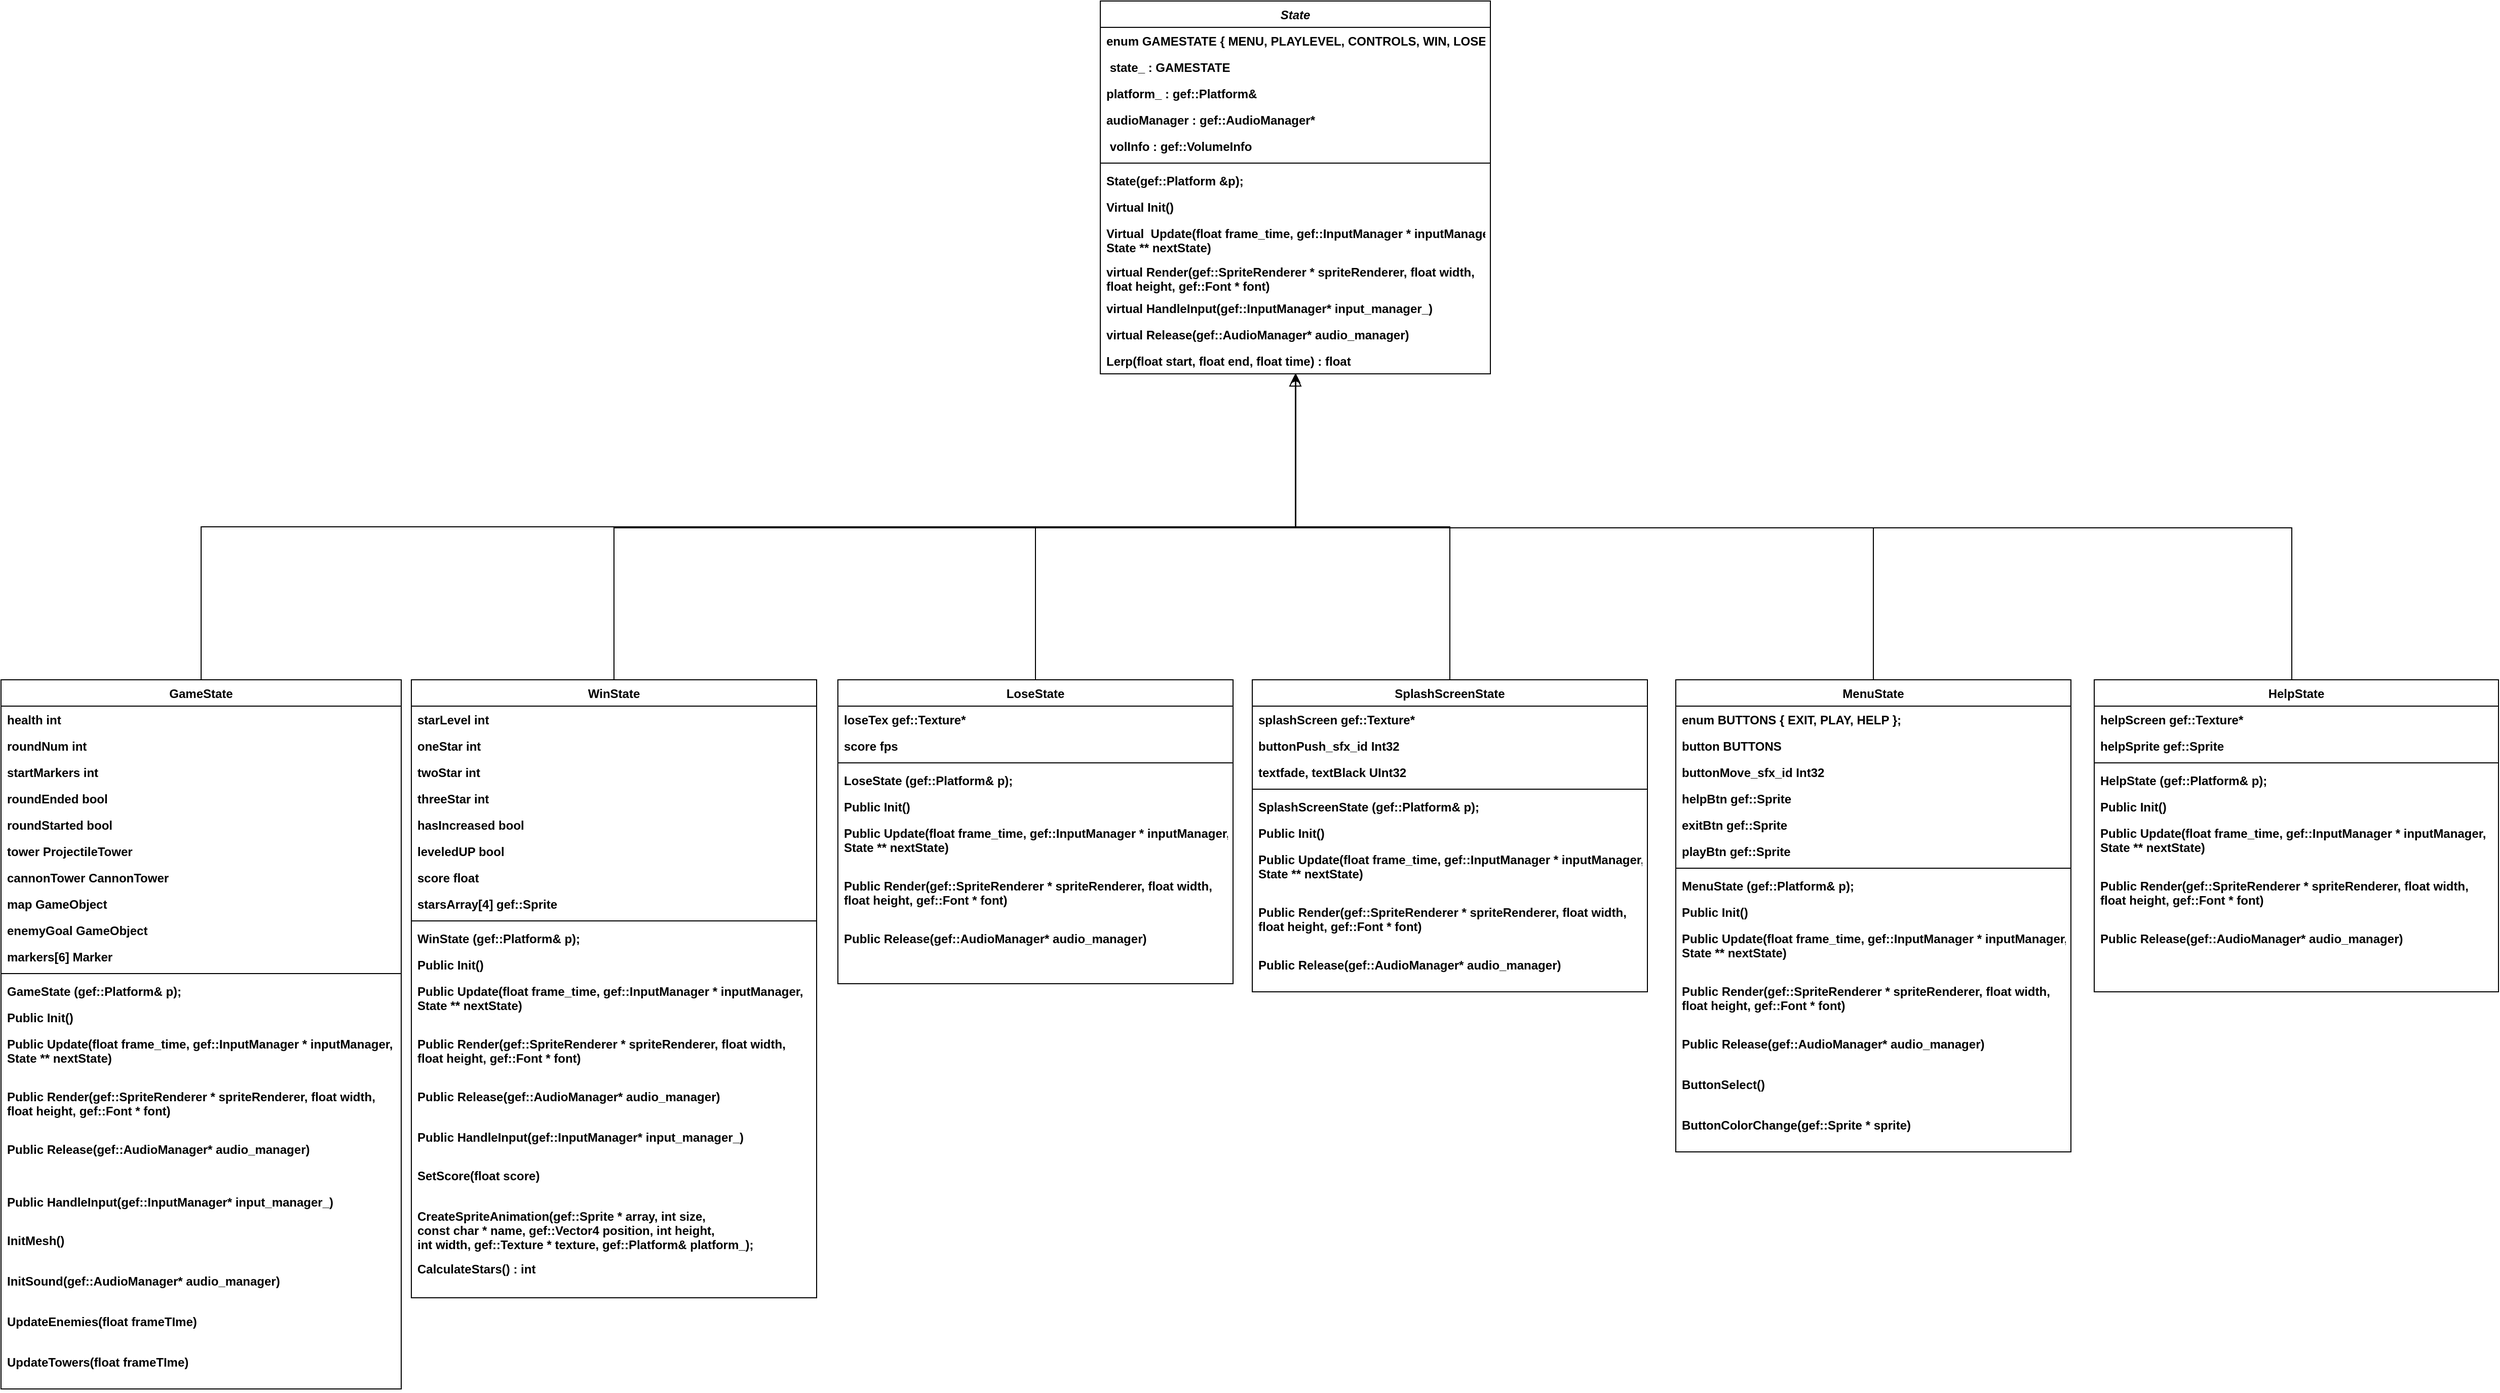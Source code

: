 <mxfile version="14.2.5" type="device"><diagram id="C5RBs43oDa-KdzZeNtuy" name="Page-1"><mxGraphModel dx="2755" dy="2562" grid="1" gridSize="10" guides="1" tooltips="1" connect="1" arrows="1" fold="1" page="1" pageScale="1" pageWidth="827" pageHeight="1169" math="0" shadow="0"><root><mxCell id="WIyWlLk6GJQsqaUBKTNV-0"/><mxCell id="WIyWlLk6GJQsqaUBKTNV-1" parent="WIyWlLk6GJQsqaUBKTNV-0"/><mxCell id="zkfFHV4jXpPFQw0GAbJ--0" value="State" style="swimlane;fontStyle=3;align=center;verticalAlign=top;childLayout=stackLayout;horizontal=1;startSize=26;horizontalStack=0;resizeParent=1;resizeLast=0;collapsible=1;marginBottom=0;rounded=0;shadow=0;strokeWidth=1;" parent="WIyWlLk6GJQsqaUBKTNV-1" vertex="1"><mxGeometry x="1110" y="-410" width="385" height="368" as="geometry"><mxRectangle x="230" y="140" width="160" height="26" as="alternateBounds"/></mxGeometry></mxCell><mxCell id="wYiQHSS0i6fkOy7SZkof-2" value="enum GAMESTATE { MENU, PLAYLEVEL, CONTROLS, WIN, LOSE }" style="text;align=left;verticalAlign=top;spacingLeft=4;spacingRight=4;overflow=hidden;rotatable=0;points=[[0,0.5],[1,0.5]];portConstraint=eastwest;rounded=0;shadow=0;html=0;fontStyle=1" vertex="1" parent="zkfFHV4jXpPFQw0GAbJ--0"><mxGeometry y="26" width="385" height="26" as="geometry"/></mxCell><mxCell id="sG7d_AyTL-r006VBvV7o-26" value=" state_ : GAMESTATE&#10;" style="text;align=left;verticalAlign=top;spacingLeft=4;spacingRight=4;overflow=hidden;rotatable=0;points=[[0,0.5],[1,0.5]];portConstraint=eastwest;rounded=0;shadow=0;html=0;fontStyle=1" parent="zkfFHV4jXpPFQw0GAbJ--0" vertex="1"><mxGeometry y="52" width="385" height="26" as="geometry"/></mxCell><mxCell id="zkfFHV4jXpPFQw0GAbJ--3" value="platform_ : gef::Platform&amp;" style="text;align=left;verticalAlign=top;spacingLeft=4;spacingRight=4;overflow=hidden;rotatable=0;points=[[0,0.5],[1,0.5]];portConstraint=eastwest;rounded=0;shadow=0;html=0;fontStyle=1" parent="zkfFHV4jXpPFQw0GAbJ--0" vertex="1"><mxGeometry y="78" width="385" height="26" as="geometry"/></mxCell><mxCell id="wYiQHSS0i6fkOy7SZkof-3" value="audioManager : gef::AudioManager* &#10;" style="text;align=left;verticalAlign=top;spacingLeft=4;spacingRight=4;overflow=hidden;rotatable=0;points=[[0,0.5],[1,0.5]];portConstraint=eastwest;rounded=0;shadow=0;html=0;fontStyle=1" vertex="1" parent="zkfFHV4jXpPFQw0GAbJ--0"><mxGeometry y="104" width="385" height="26" as="geometry"/></mxCell><mxCell id="wYiQHSS0i6fkOy7SZkof-4" value=" volInfo : gef::VolumeInfo" style="text;align=left;verticalAlign=top;spacingLeft=4;spacingRight=4;overflow=hidden;rotatable=0;points=[[0,0.5],[1,0.5]];portConstraint=eastwest;rounded=0;shadow=0;html=0;fontStyle=1" vertex="1" parent="zkfFHV4jXpPFQw0GAbJ--0"><mxGeometry y="130" width="385" height="26" as="geometry"/></mxCell><mxCell id="zkfFHV4jXpPFQw0GAbJ--4" value="" style="line;html=1;strokeWidth=1;align=left;verticalAlign=middle;spacingTop=-1;spacingLeft=3;spacingRight=3;rotatable=0;labelPosition=right;points=[];portConstraint=eastwest;fontStyle=1" parent="zkfFHV4jXpPFQw0GAbJ--0" vertex="1"><mxGeometry y="156" width="385" height="8" as="geometry"/></mxCell><mxCell id="sG7d_AyTL-r006VBvV7o-18" value="State(gef::Platform &amp;p);" style="text;align=left;verticalAlign=top;spacingLeft=4;spacingRight=4;overflow=hidden;rotatable=0;points=[[0,0.5],[1,0.5]];portConstraint=eastwest;fontStyle=1" parent="zkfFHV4jXpPFQw0GAbJ--0" vertex="1"><mxGeometry y="164" width="385" height="26" as="geometry"/></mxCell><mxCell id="zkfFHV4jXpPFQw0GAbJ--5" value="Virtual Init()" style="text;align=left;verticalAlign=top;spacingLeft=4;spacingRight=4;overflow=hidden;rotatable=0;points=[[0,0.5],[1,0.5]];portConstraint=eastwest;fontStyle=1" parent="zkfFHV4jXpPFQw0GAbJ--0" vertex="1"><mxGeometry y="190" width="385" height="26" as="geometry"/></mxCell><mxCell id="sG7d_AyTL-r006VBvV7o-17" value="Virtual  Update(float frame_time, gef::InputManager * inputManager, &#10;State ** nextState)" style="text;align=left;verticalAlign=top;spacingLeft=4;spacingRight=4;overflow=hidden;rotatable=0;points=[[0,0.5],[1,0.5]];portConstraint=eastwest;fontStyle=1" parent="zkfFHV4jXpPFQw0GAbJ--0" vertex="1"><mxGeometry y="216" width="385" height="38" as="geometry"/></mxCell><mxCell id="wYiQHSS0i6fkOy7SZkof-0" value="virtual Render(gef::SpriteRenderer * spriteRenderer, float width,&#10;float height, gef::Font * font)" style="text;align=left;verticalAlign=top;spacingLeft=4;spacingRight=4;overflow=hidden;rotatable=0;points=[[0,0.5],[1,0.5]];portConstraint=eastwest;fontStyle=1" vertex="1" parent="zkfFHV4jXpPFQw0GAbJ--0"><mxGeometry y="254" width="385" height="36" as="geometry"/></mxCell><mxCell id="wYiQHSS0i6fkOy7SZkof-1" value="virtual HandleInput(gef::InputManager* input_manager_)" style="text;align=left;verticalAlign=top;spacingLeft=4;spacingRight=4;overflow=hidden;rotatable=0;points=[[0,0.5],[1,0.5]];portConstraint=eastwest;fontStyle=1" vertex="1" parent="zkfFHV4jXpPFQw0GAbJ--0"><mxGeometry y="290" width="385" height="26" as="geometry"/></mxCell><mxCell id="wYiQHSS0i6fkOy7SZkof-5" value="virtual Release(gef::AudioManager* audio_manager)" style="text;align=left;verticalAlign=top;spacingLeft=4;spacingRight=4;overflow=hidden;rotatable=0;points=[[0,0.5],[1,0.5]];portConstraint=eastwest;fontStyle=1" vertex="1" parent="zkfFHV4jXpPFQw0GAbJ--0"><mxGeometry y="316" width="385" height="26" as="geometry"/></mxCell><mxCell id="wYiQHSS0i6fkOy7SZkof-6" value="Lerp(float start, float end, float time) : float" style="text;align=left;verticalAlign=top;spacingLeft=4;spacingRight=4;overflow=hidden;rotatable=0;points=[[0,0.5],[1,0.5]];portConstraint=eastwest;fontStyle=1" vertex="1" parent="zkfFHV4jXpPFQw0GAbJ--0"><mxGeometry y="342" width="385" height="26" as="geometry"/></mxCell><mxCell id="zkfFHV4jXpPFQw0GAbJ--6" value="GameState" style="swimlane;fontStyle=1;align=center;verticalAlign=top;childLayout=stackLayout;horizontal=1;startSize=26;horizontalStack=0;resizeParent=1;resizeLast=0;collapsible=1;marginBottom=0;rounded=0;shadow=0;strokeWidth=1;" parent="WIyWlLk6GJQsqaUBKTNV-1" vertex="1"><mxGeometry x="25" y="260" width="395" height="700" as="geometry"><mxRectangle x="25" y="260" width="160" height="26" as="alternateBounds"/></mxGeometry></mxCell><mxCell id="zkfFHV4jXpPFQw0GAbJ--7" value="health int" style="text;align=left;verticalAlign=top;spacingLeft=4;spacingRight=4;overflow=hidden;rotatable=0;points=[[0,0.5],[1,0.5]];portConstraint=eastwest;fontStyle=1" parent="zkfFHV4jXpPFQw0GAbJ--6" vertex="1"><mxGeometry y="26" width="395" height="26" as="geometry"/></mxCell><mxCell id="wYiQHSS0i6fkOy7SZkof-54" value="roundNum int" style="text;align=left;verticalAlign=top;spacingLeft=4;spacingRight=4;overflow=hidden;rotatable=0;points=[[0,0.5],[1,0.5]];portConstraint=eastwest;fontStyle=1" vertex="1" parent="zkfFHV4jXpPFQw0GAbJ--6"><mxGeometry y="52" width="395" height="26" as="geometry"/></mxCell><mxCell id="wYiQHSS0i6fkOy7SZkof-55" value="startMarkers int" style="text;align=left;verticalAlign=top;spacingLeft=4;spacingRight=4;overflow=hidden;rotatable=0;points=[[0,0.5],[1,0.5]];portConstraint=eastwest;fontStyle=1" vertex="1" parent="zkfFHV4jXpPFQw0GAbJ--6"><mxGeometry y="78" width="395" height="26" as="geometry"/></mxCell><mxCell id="wYiQHSS0i6fkOy7SZkof-57" value="roundEnded bool" style="text;align=left;verticalAlign=top;spacingLeft=4;spacingRight=4;overflow=hidden;rotatable=0;points=[[0,0.5],[1,0.5]];portConstraint=eastwest;fontStyle=1" vertex="1" parent="zkfFHV4jXpPFQw0GAbJ--6"><mxGeometry y="104" width="395" height="26" as="geometry"/></mxCell><mxCell id="wYiQHSS0i6fkOy7SZkof-59" value="roundStarted bool " style="text;align=left;verticalAlign=top;spacingLeft=4;spacingRight=4;overflow=hidden;rotatable=0;points=[[0,0.5],[1,0.5]];portConstraint=eastwest;fontStyle=1" vertex="1" parent="zkfFHV4jXpPFQw0GAbJ--6"><mxGeometry y="130" width="395" height="26" as="geometry"/></mxCell><mxCell id="zkfFHV4jXpPFQw0GAbJ--8" value="tower ProjectileTower " style="text;align=left;verticalAlign=top;spacingLeft=4;spacingRight=4;overflow=hidden;rotatable=0;points=[[0,0.5],[1,0.5]];portConstraint=eastwest;rounded=0;shadow=0;html=0;fontStyle=1" parent="zkfFHV4jXpPFQw0GAbJ--6" vertex="1"><mxGeometry y="156" width="395" height="26" as="geometry"/></mxCell><mxCell id="wYiQHSS0i6fkOy7SZkof-50" value="cannonTower CannonTower " style="text;align=left;verticalAlign=top;spacingLeft=4;spacingRight=4;overflow=hidden;rotatable=0;points=[[0,0.5],[1,0.5]];portConstraint=eastwest;rounded=0;shadow=0;html=0;fontStyle=1" vertex="1" parent="zkfFHV4jXpPFQw0GAbJ--6"><mxGeometry y="182" width="395" height="26" as="geometry"/></mxCell><mxCell id="wYiQHSS0i6fkOy7SZkof-51" value="map GameObject" style="text;align=left;verticalAlign=top;spacingLeft=4;spacingRight=4;overflow=hidden;rotatable=0;points=[[0,0.5],[1,0.5]];portConstraint=eastwest;rounded=0;shadow=0;html=0;fontStyle=1" vertex="1" parent="zkfFHV4jXpPFQw0GAbJ--6"><mxGeometry y="208" width="395" height="26" as="geometry"/></mxCell><mxCell id="wYiQHSS0i6fkOy7SZkof-52" value="enemyGoal GameObject" style="text;align=left;verticalAlign=top;spacingLeft=4;spacingRight=4;overflow=hidden;rotatable=0;points=[[0,0.5],[1,0.5]];portConstraint=eastwest;rounded=0;shadow=0;html=0;fontStyle=1" vertex="1" parent="zkfFHV4jXpPFQw0GAbJ--6"><mxGeometry y="234" width="395" height="26" as="geometry"/></mxCell><mxCell id="wYiQHSS0i6fkOy7SZkof-53" value="markers[6] Marker" style="text;align=left;verticalAlign=top;spacingLeft=4;spacingRight=4;overflow=hidden;rotatable=0;points=[[0,0.5],[1,0.5]];portConstraint=eastwest;rounded=0;shadow=0;html=0;fontStyle=1" vertex="1" parent="zkfFHV4jXpPFQw0GAbJ--6"><mxGeometry y="260" width="395" height="26" as="geometry"/></mxCell><mxCell id="zkfFHV4jXpPFQw0GAbJ--9" value="" style="line;html=1;strokeWidth=1;align=left;verticalAlign=middle;spacingTop=-1;spacingLeft=3;spacingRight=3;rotatable=0;labelPosition=right;points=[];portConstraint=eastwest;fontStyle=1" parent="zkfFHV4jXpPFQw0GAbJ--6" vertex="1"><mxGeometry y="286" width="395" height="8" as="geometry"/></mxCell><mxCell id="zkfFHV4jXpPFQw0GAbJ--10" value="GameState (gef::Platform&amp; p);" style="text;align=left;verticalAlign=top;spacingLeft=4;spacingRight=4;overflow=hidden;rotatable=0;points=[[0,0.5],[1,0.5]];portConstraint=eastwest;fontStyle=1" parent="zkfFHV4jXpPFQw0GAbJ--6" vertex="1"><mxGeometry y="294" width="395" height="26" as="geometry"/></mxCell><mxCell id="wYiQHSS0i6fkOy7SZkof-21" value="Public Init()" style="text;align=left;verticalAlign=top;spacingLeft=4;spacingRight=4;overflow=hidden;rotatable=0;points=[[0,0.5],[1,0.5]];portConstraint=eastwest;fontStyle=1" vertex="1" parent="zkfFHV4jXpPFQw0GAbJ--6"><mxGeometry y="320" width="395" height="26" as="geometry"/></mxCell><mxCell id="wYiQHSS0i6fkOy7SZkof-27" value="Public Update(float frame_time, gef::InputManager * inputManager, &#10;State ** nextState)" style="text;align=left;verticalAlign=top;spacingLeft=4;spacingRight=4;overflow=hidden;rotatable=0;points=[[0,0.5],[1,0.5]];portConstraint=eastwest;fontStyle=1" vertex="1" parent="zkfFHV4jXpPFQw0GAbJ--6"><mxGeometry y="346" width="395" height="52" as="geometry"/></mxCell><mxCell id="wYiQHSS0i6fkOy7SZkof-28" value="Public Render(gef::SpriteRenderer * spriteRenderer, float width,&#10;float height, gef::Font * font)" style="text;align=left;verticalAlign=top;spacingLeft=4;spacingRight=4;overflow=hidden;rotatable=0;points=[[0,0.5],[1,0.5]];portConstraint=eastwest;fontStyle=1" vertex="1" parent="zkfFHV4jXpPFQw0GAbJ--6"><mxGeometry y="398" width="395" height="52" as="geometry"/></mxCell><mxCell id="wYiQHSS0i6fkOy7SZkof-84" value="Public Release(gef::AudioManager* audio_manager)" style="text;align=left;verticalAlign=top;spacingLeft=4;spacingRight=4;overflow=hidden;rotatable=0;points=[[0,0.5],[1,0.5]];portConstraint=eastwest;fontStyle=1" vertex="1" parent="zkfFHV4jXpPFQw0GAbJ--6"><mxGeometry y="450" width="395" height="52" as="geometry"/></mxCell><mxCell id="wYiQHSS0i6fkOy7SZkof-30" value="Public HandleInput(gef::InputManager* input_manager_)" style="text;align=left;verticalAlign=top;spacingLeft=4;spacingRight=4;overflow=hidden;rotatable=0;points=[[0,0.5],[1,0.5]];portConstraint=eastwest;fontStyle=1" vertex="1" parent="zkfFHV4jXpPFQw0GAbJ--6"><mxGeometry y="502" width="395" height="38" as="geometry"/></mxCell><mxCell id="wYiQHSS0i6fkOy7SZkof-31" value="InitMesh()" style="text;align=left;verticalAlign=top;spacingLeft=4;spacingRight=4;overflow=hidden;rotatable=0;points=[[0,0.5],[1,0.5]];portConstraint=eastwest;fontStyle=1" vertex="1" parent="zkfFHV4jXpPFQw0GAbJ--6"><mxGeometry y="540" width="395" height="40" as="geometry"/></mxCell><mxCell id="wYiQHSS0i6fkOy7SZkof-46" value="InitSound(gef::AudioManager* audio_manager)" style="text;align=left;verticalAlign=top;spacingLeft=4;spacingRight=4;overflow=hidden;rotatable=0;points=[[0,0.5],[1,0.5]];portConstraint=eastwest;fontStyle=1" vertex="1" parent="zkfFHV4jXpPFQw0GAbJ--6"><mxGeometry y="580" width="395" height="40" as="geometry"/></mxCell><mxCell id="wYiQHSS0i6fkOy7SZkof-47" value="UpdateEnemies(float frameTIme)" style="text;align=left;verticalAlign=top;spacingLeft=4;spacingRight=4;overflow=hidden;rotatable=0;points=[[0,0.5],[1,0.5]];portConstraint=eastwest;fontStyle=1" vertex="1" parent="zkfFHV4jXpPFQw0GAbJ--6"><mxGeometry y="620" width="395" height="40" as="geometry"/></mxCell><mxCell id="wYiQHSS0i6fkOy7SZkof-48" value="UpdateTowers(float frameTIme)" style="text;align=left;verticalAlign=top;spacingLeft=4;spacingRight=4;overflow=hidden;rotatable=0;points=[[0,0.5],[1,0.5]];portConstraint=eastwest;fontStyle=1" vertex="1" parent="zkfFHV4jXpPFQw0GAbJ--6"><mxGeometry y="660" width="395" height="40" as="geometry"/></mxCell><mxCell id="zkfFHV4jXpPFQw0GAbJ--12" value="" style="endArrow=block;endSize=10;endFill=0;shadow=0;strokeWidth=1;rounded=0;edgeStyle=elbowEdgeStyle;elbow=vertical;fontStyle=1" parent="WIyWlLk6GJQsqaUBKTNV-1" source="zkfFHV4jXpPFQw0GAbJ--6" target="zkfFHV4jXpPFQw0GAbJ--0" edge="1"><mxGeometry width="160" relative="1" as="geometry"><mxPoint x="308" y="103" as="sourcePoint"/><mxPoint x="308" y="103" as="targetPoint"/></mxGeometry></mxCell><mxCell id="wYiQHSS0i6fkOy7SZkof-138" style="edgeStyle=orthogonalEdgeStyle;rounded=0;orthogonalLoop=1;jettySize=auto;html=1;fontStyle=1" edge="1" parent="WIyWlLk6GJQsqaUBKTNV-1" source="wYiQHSS0i6fkOy7SZkof-61" target="zkfFHV4jXpPFQw0GAbJ--0"><mxGeometry relative="1" as="geometry"><Array as="points"><mxPoint x="630" y="110"/><mxPoint x="1303" y="110"/></Array></mxGeometry></mxCell><mxCell id="wYiQHSS0i6fkOy7SZkof-61" value="WinState" style="swimlane;fontStyle=1;align=center;verticalAlign=top;childLayout=stackLayout;horizontal=1;startSize=26;horizontalStack=0;resizeParent=1;resizeLast=0;collapsible=1;marginBottom=0;rounded=0;shadow=0;strokeWidth=1;" vertex="1" parent="WIyWlLk6GJQsqaUBKTNV-1"><mxGeometry x="430" y="260" width="400" height="610" as="geometry"><mxRectangle x="130" y="380" width="160" height="26" as="alternateBounds"/></mxGeometry></mxCell><mxCell id="wYiQHSS0i6fkOy7SZkof-62" value="starLevel int" style="text;align=left;verticalAlign=top;spacingLeft=4;spacingRight=4;overflow=hidden;rotatable=0;points=[[0,0.5],[1,0.5]];portConstraint=eastwest;fontStyle=1" vertex="1" parent="wYiQHSS0i6fkOy7SZkof-61"><mxGeometry y="26" width="400" height="26" as="geometry"/></mxCell><mxCell id="wYiQHSS0i6fkOy7SZkof-63" value="oneStar int" style="text;align=left;verticalAlign=top;spacingLeft=4;spacingRight=4;overflow=hidden;rotatable=0;points=[[0,0.5],[1,0.5]];portConstraint=eastwest;fontStyle=1" vertex="1" parent="wYiQHSS0i6fkOy7SZkof-61"><mxGeometry y="52" width="400" height="26" as="geometry"/></mxCell><mxCell id="wYiQHSS0i6fkOy7SZkof-85" value="twoStar int" style="text;align=left;verticalAlign=top;spacingLeft=4;spacingRight=4;overflow=hidden;rotatable=0;points=[[0,0.5],[1,0.5]];portConstraint=eastwest;fontStyle=1" vertex="1" parent="wYiQHSS0i6fkOy7SZkof-61"><mxGeometry y="78" width="400" height="26" as="geometry"/></mxCell><mxCell id="wYiQHSS0i6fkOy7SZkof-64" value="threeStar int" style="text;align=left;verticalAlign=top;spacingLeft=4;spacingRight=4;overflow=hidden;rotatable=0;points=[[0,0.5],[1,0.5]];portConstraint=eastwest;fontStyle=1" vertex="1" parent="wYiQHSS0i6fkOy7SZkof-61"><mxGeometry y="104" width="400" height="26" as="geometry"/></mxCell><mxCell id="wYiQHSS0i6fkOy7SZkof-65" value="hasIncreased bool" style="text;align=left;verticalAlign=top;spacingLeft=4;spacingRight=4;overflow=hidden;rotatable=0;points=[[0,0.5],[1,0.5]];portConstraint=eastwest;fontStyle=1" vertex="1" parent="wYiQHSS0i6fkOy7SZkof-61"><mxGeometry y="130" width="400" height="26" as="geometry"/></mxCell><mxCell id="wYiQHSS0i6fkOy7SZkof-66" value="leveledUP bool" style="text;align=left;verticalAlign=top;spacingLeft=4;spacingRight=4;overflow=hidden;rotatable=0;points=[[0,0.5],[1,0.5]];portConstraint=eastwest;fontStyle=1" vertex="1" parent="wYiQHSS0i6fkOy7SZkof-61"><mxGeometry y="156" width="400" height="26" as="geometry"/></mxCell><mxCell id="wYiQHSS0i6fkOy7SZkof-67" value="score float" style="text;align=left;verticalAlign=top;spacingLeft=4;spacingRight=4;overflow=hidden;rotatable=0;points=[[0,0.5],[1,0.5]];portConstraint=eastwest;rounded=0;shadow=0;html=0;fontStyle=1" vertex="1" parent="wYiQHSS0i6fkOy7SZkof-61"><mxGeometry y="182" width="400" height="26" as="geometry"/></mxCell><mxCell id="wYiQHSS0i6fkOy7SZkof-68" value="starsArray[4] gef::Sprite " style="text;align=left;verticalAlign=top;spacingLeft=4;spacingRight=4;overflow=hidden;rotatable=0;points=[[0,0.5],[1,0.5]];portConstraint=eastwest;rounded=0;shadow=0;html=0;fontStyle=1" vertex="1" parent="wYiQHSS0i6fkOy7SZkof-61"><mxGeometry y="208" width="400" height="26" as="geometry"/></mxCell><mxCell id="wYiQHSS0i6fkOy7SZkof-72" value="" style="line;html=1;strokeWidth=1;align=left;verticalAlign=middle;spacingTop=-1;spacingLeft=3;spacingRight=3;rotatable=0;labelPosition=right;points=[];portConstraint=eastwest;fontStyle=1" vertex="1" parent="wYiQHSS0i6fkOy7SZkof-61"><mxGeometry y="234" width="400" height="8" as="geometry"/></mxCell><mxCell id="wYiQHSS0i6fkOy7SZkof-73" value="WinState (gef::Platform&amp; p);" style="text;align=left;verticalAlign=top;spacingLeft=4;spacingRight=4;overflow=hidden;rotatable=0;points=[[0,0.5],[1,0.5]];portConstraint=eastwest;fontStyle=1" vertex="1" parent="wYiQHSS0i6fkOy7SZkof-61"><mxGeometry y="242" width="400" height="26" as="geometry"/></mxCell><mxCell id="wYiQHSS0i6fkOy7SZkof-74" value="Public Init()" style="text;align=left;verticalAlign=top;spacingLeft=4;spacingRight=4;overflow=hidden;rotatable=0;points=[[0,0.5],[1,0.5]];portConstraint=eastwest;fontStyle=1" vertex="1" parent="wYiQHSS0i6fkOy7SZkof-61"><mxGeometry y="268" width="400" height="26" as="geometry"/></mxCell><mxCell id="wYiQHSS0i6fkOy7SZkof-75" value="Public Update(float frame_time, gef::InputManager * inputManager, &#10;State ** nextState)" style="text;align=left;verticalAlign=top;spacingLeft=4;spacingRight=4;overflow=hidden;rotatable=0;points=[[0,0.5],[1,0.5]];portConstraint=eastwest;fontStyle=1" vertex="1" parent="wYiQHSS0i6fkOy7SZkof-61"><mxGeometry y="294" width="400" height="52" as="geometry"/></mxCell><mxCell id="wYiQHSS0i6fkOy7SZkof-76" value="Public Render(gef::SpriteRenderer * spriteRenderer, float width,&#10;float height, gef::Font * font)" style="text;align=left;verticalAlign=top;spacingLeft=4;spacingRight=4;overflow=hidden;rotatable=0;points=[[0,0.5],[1,0.5]];portConstraint=eastwest;fontStyle=1" vertex="1" parent="wYiQHSS0i6fkOy7SZkof-61"><mxGeometry y="346" width="400" height="52" as="geometry"/></mxCell><mxCell id="wYiQHSS0i6fkOy7SZkof-81" value="Public Release(gef::AudioManager* audio_manager)" style="text;align=left;verticalAlign=top;spacingLeft=4;spacingRight=4;overflow=hidden;rotatable=0;points=[[0,0.5],[1,0.5]];portConstraint=eastwest;fontStyle=1" vertex="1" parent="wYiQHSS0i6fkOy7SZkof-61"><mxGeometry y="398" width="400" height="40" as="geometry"/></mxCell><mxCell id="wYiQHSS0i6fkOy7SZkof-77" value="Public HandleInput(gef::InputManager* input_manager_)" style="text;align=left;verticalAlign=top;spacingLeft=4;spacingRight=4;overflow=hidden;rotatable=0;points=[[0,0.5],[1,0.5]];portConstraint=eastwest;fontStyle=1" vertex="1" parent="wYiQHSS0i6fkOy7SZkof-61"><mxGeometry y="438" width="400" height="38" as="geometry"/></mxCell><mxCell id="wYiQHSS0i6fkOy7SZkof-78" value="SetScore(float score)" style="text;align=left;verticalAlign=top;spacingLeft=4;spacingRight=4;overflow=hidden;rotatable=0;points=[[0,0.5],[1,0.5]];portConstraint=eastwest;fontStyle=1" vertex="1" parent="wYiQHSS0i6fkOy7SZkof-61"><mxGeometry y="476" width="400" height="40" as="geometry"/></mxCell><mxCell id="wYiQHSS0i6fkOy7SZkof-79" value="CreateSpriteAnimation(gef::Sprite * array, int size, &#10;const char * name, gef::Vector4 position, int height, &#10;int width, gef::Texture * texture, gef::Platform&amp; platform_);" style="text;align=left;verticalAlign=top;spacingLeft=4;spacingRight=4;overflow=hidden;rotatable=0;points=[[0,0.5],[1,0.5]];portConstraint=eastwest;fontStyle=1" vertex="1" parent="wYiQHSS0i6fkOy7SZkof-61"><mxGeometry y="516" width="400" height="52" as="geometry"/></mxCell><mxCell id="wYiQHSS0i6fkOy7SZkof-80" value="CalculateStars() : int " style="text;align=left;verticalAlign=top;spacingLeft=4;spacingRight=4;overflow=hidden;rotatable=0;points=[[0,0.5],[1,0.5]];portConstraint=eastwest;fontStyle=1" vertex="1" parent="wYiQHSS0i6fkOy7SZkof-61"><mxGeometry y="568" width="400" height="40" as="geometry"/></mxCell><mxCell id="wYiQHSS0i6fkOy7SZkof-106" style="edgeStyle=orthogonalEdgeStyle;rounded=0;orthogonalLoop=1;jettySize=auto;html=1;fontStyle=1" edge="1" parent="WIyWlLk6GJQsqaUBKTNV-1" source="wYiQHSS0i6fkOy7SZkof-86" target="zkfFHV4jXpPFQw0GAbJ--0"><mxGeometry relative="1" as="geometry"/></mxCell><mxCell id="wYiQHSS0i6fkOy7SZkof-86" value="LoseState&#10;" style="swimlane;fontStyle=1;align=center;verticalAlign=top;childLayout=stackLayout;horizontal=1;startSize=26;horizontalStack=0;resizeParent=1;resizeLast=0;collapsible=1;marginBottom=0;rounded=0;shadow=0;strokeWidth=1;" vertex="1" parent="WIyWlLk6GJQsqaUBKTNV-1"><mxGeometry x="851" y="260" width="390" height="300" as="geometry"><mxRectangle x="130" y="380" width="160" height="26" as="alternateBounds"/></mxGeometry></mxCell><mxCell id="wYiQHSS0i6fkOy7SZkof-87" value="loseTex gef::Texture* " style="text;align=left;verticalAlign=top;spacingLeft=4;spacingRight=4;overflow=hidden;rotatable=0;points=[[0,0.5],[1,0.5]];portConstraint=eastwest;fontStyle=1" vertex="1" parent="wYiQHSS0i6fkOy7SZkof-86"><mxGeometry y="26" width="390" height="26" as="geometry"/></mxCell><mxCell id="wYiQHSS0i6fkOy7SZkof-93" value="score fps" style="text;align=left;verticalAlign=top;spacingLeft=4;spacingRight=4;overflow=hidden;rotatable=0;points=[[0,0.5],[1,0.5]];portConstraint=eastwest;rounded=0;shadow=0;html=0;fontStyle=1" vertex="1" parent="wYiQHSS0i6fkOy7SZkof-86"><mxGeometry y="52" width="390" height="26" as="geometry"/></mxCell><mxCell id="wYiQHSS0i6fkOy7SZkof-95" value="" style="line;html=1;strokeWidth=1;align=left;verticalAlign=middle;spacingTop=-1;spacingLeft=3;spacingRight=3;rotatable=0;labelPosition=right;points=[];portConstraint=eastwest;fontStyle=1" vertex="1" parent="wYiQHSS0i6fkOy7SZkof-86"><mxGeometry y="78" width="390" height="8" as="geometry"/></mxCell><mxCell id="wYiQHSS0i6fkOy7SZkof-96" value="LoseState (gef::Platform&amp; p);" style="text;align=left;verticalAlign=top;spacingLeft=4;spacingRight=4;overflow=hidden;rotatable=0;points=[[0,0.5],[1,0.5]];portConstraint=eastwest;fontStyle=1" vertex="1" parent="wYiQHSS0i6fkOy7SZkof-86"><mxGeometry y="86" width="390" height="26" as="geometry"/></mxCell><mxCell id="wYiQHSS0i6fkOy7SZkof-97" value="Public Init()" style="text;align=left;verticalAlign=top;spacingLeft=4;spacingRight=4;overflow=hidden;rotatable=0;points=[[0,0.5],[1,0.5]];portConstraint=eastwest;fontStyle=1" vertex="1" parent="wYiQHSS0i6fkOy7SZkof-86"><mxGeometry y="112" width="390" height="26" as="geometry"/></mxCell><mxCell id="wYiQHSS0i6fkOy7SZkof-98" value="Public Update(float frame_time, gef::InputManager * inputManager, &#10;State ** nextState)" style="text;align=left;verticalAlign=top;spacingLeft=4;spacingRight=4;overflow=hidden;rotatable=0;points=[[0,0.5],[1,0.5]];portConstraint=eastwest;fontStyle=1" vertex="1" parent="wYiQHSS0i6fkOy7SZkof-86"><mxGeometry y="138" width="390" height="52" as="geometry"/></mxCell><mxCell id="wYiQHSS0i6fkOy7SZkof-99" value="Public Render(gef::SpriteRenderer * spriteRenderer, float width,&#10;float height, gef::Font * font)" style="text;align=left;verticalAlign=top;spacingLeft=4;spacingRight=4;overflow=hidden;rotatable=0;points=[[0,0.5],[1,0.5]];portConstraint=eastwest;fontStyle=1" vertex="1" parent="wYiQHSS0i6fkOy7SZkof-86"><mxGeometry y="190" width="390" height="52" as="geometry"/></mxCell><mxCell id="wYiQHSS0i6fkOy7SZkof-100" value="Public Release(gef::AudioManager* audio_manager)" style="text;align=left;verticalAlign=top;spacingLeft=4;spacingRight=4;overflow=hidden;rotatable=0;points=[[0,0.5],[1,0.5]];portConstraint=eastwest;fontStyle=1" vertex="1" parent="wYiQHSS0i6fkOy7SZkof-86"><mxGeometry y="242" width="390" height="40" as="geometry"/></mxCell><mxCell id="wYiQHSS0i6fkOy7SZkof-141" style="edgeStyle=orthogonalEdgeStyle;rounded=0;orthogonalLoop=1;jettySize=auto;html=1;fontStyle=1" edge="1" parent="WIyWlLk6GJQsqaUBKTNV-1" source="wYiQHSS0i6fkOy7SZkof-107" target="zkfFHV4jXpPFQw0GAbJ--0"><mxGeometry relative="1" as="geometry"/></mxCell><mxCell id="wYiQHSS0i6fkOy7SZkof-107" value="SplashScreenState&#10;" style="swimlane;fontStyle=1;align=center;verticalAlign=top;childLayout=stackLayout;horizontal=1;startSize=26;horizontalStack=0;resizeParent=1;resizeLast=0;collapsible=1;marginBottom=0;rounded=0;shadow=0;strokeWidth=1;" vertex="1" parent="WIyWlLk6GJQsqaUBKTNV-1"><mxGeometry x="1260" y="260" width="390" height="308" as="geometry"><mxRectangle x="130" y="380" width="160" height="26" as="alternateBounds"/></mxGeometry></mxCell><mxCell id="wYiQHSS0i6fkOy7SZkof-108" value="splashScreen gef::Texture* " style="text;align=left;verticalAlign=top;spacingLeft=4;spacingRight=4;overflow=hidden;rotatable=0;points=[[0,0.5],[1,0.5]];portConstraint=eastwest;fontStyle=1" vertex="1" parent="wYiQHSS0i6fkOy7SZkof-107"><mxGeometry y="26" width="390" height="26" as="geometry"/></mxCell><mxCell id="wYiQHSS0i6fkOy7SZkof-109" value="buttonPush_sfx_id Int32" style="text;align=left;verticalAlign=top;spacingLeft=4;spacingRight=4;overflow=hidden;rotatable=0;points=[[0,0.5],[1,0.5]];portConstraint=eastwest;rounded=0;shadow=0;html=0;fontStyle=1" vertex="1" parent="wYiQHSS0i6fkOy7SZkof-107"><mxGeometry y="52" width="390" height="26" as="geometry"/></mxCell><mxCell id="wYiQHSS0i6fkOy7SZkof-117" value="textfade, textBlack UInt32 " style="text;align=left;verticalAlign=top;spacingLeft=4;spacingRight=4;overflow=hidden;rotatable=0;points=[[0,0.5],[1,0.5]];portConstraint=eastwest;rounded=0;shadow=0;html=0;fontStyle=1" vertex="1" parent="wYiQHSS0i6fkOy7SZkof-107"><mxGeometry y="78" width="390" height="26" as="geometry"/></mxCell><mxCell id="wYiQHSS0i6fkOy7SZkof-110" value="" style="line;html=1;strokeWidth=1;align=left;verticalAlign=middle;spacingTop=-1;spacingLeft=3;spacingRight=3;rotatable=0;labelPosition=right;points=[];portConstraint=eastwest;fontStyle=1" vertex="1" parent="wYiQHSS0i6fkOy7SZkof-107"><mxGeometry y="104" width="390" height="8" as="geometry"/></mxCell><mxCell id="wYiQHSS0i6fkOy7SZkof-111" value="SplashScreenState (gef::Platform&amp; p);" style="text;align=left;verticalAlign=top;spacingLeft=4;spacingRight=4;overflow=hidden;rotatable=0;points=[[0,0.5],[1,0.5]];portConstraint=eastwest;fontStyle=1" vertex="1" parent="wYiQHSS0i6fkOy7SZkof-107"><mxGeometry y="112" width="390" height="26" as="geometry"/></mxCell><mxCell id="wYiQHSS0i6fkOy7SZkof-112" value="Public Init()" style="text;align=left;verticalAlign=top;spacingLeft=4;spacingRight=4;overflow=hidden;rotatable=0;points=[[0,0.5],[1,0.5]];portConstraint=eastwest;fontStyle=1" vertex="1" parent="wYiQHSS0i6fkOy7SZkof-107"><mxGeometry y="138" width="390" height="26" as="geometry"/></mxCell><mxCell id="wYiQHSS0i6fkOy7SZkof-113" value="Public Update(float frame_time, gef::InputManager * inputManager, &#10;State ** nextState)" style="text;align=left;verticalAlign=top;spacingLeft=4;spacingRight=4;overflow=hidden;rotatable=0;points=[[0,0.5],[1,0.5]];portConstraint=eastwest;fontStyle=1" vertex="1" parent="wYiQHSS0i6fkOy7SZkof-107"><mxGeometry y="164" width="390" height="52" as="geometry"/></mxCell><mxCell id="wYiQHSS0i6fkOy7SZkof-114" value="Public Render(gef::SpriteRenderer * spriteRenderer, float width,&#10;float height, gef::Font * font)" style="text;align=left;verticalAlign=top;spacingLeft=4;spacingRight=4;overflow=hidden;rotatable=0;points=[[0,0.5],[1,0.5]];portConstraint=eastwest;fontStyle=1" vertex="1" parent="wYiQHSS0i6fkOy7SZkof-107"><mxGeometry y="216" width="390" height="52" as="geometry"/></mxCell><mxCell id="wYiQHSS0i6fkOy7SZkof-115" value="Public Release(gef::AudioManager* audio_manager)" style="text;align=left;verticalAlign=top;spacingLeft=4;spacingRight=4;overflow=hidden;rotatable=0;points=[[0,0.5],[1,0.5]];portConstraint=eastwest;fontStyle=1" vertex="1" parent="wYiQHSS0i6fkOy7SZkof-107"><mxGeometry y="268" width="390" height="40" as="geometry"/></mxCell><mxCell id="wYiQHSS0i6fkOy7SZkof-143" style="edgeStyle=orthogonalEdgeStyle;rounded=0;orthogonalLoop=1;jettySize=auto;html=1;fontStyle=1" edge="1" parent="WIyWlLk6GJQsqaUBKTNV-1" source="wYiQHSS0i6fkOy7SZkof-118" target="zkfFHV4jXpPFQw0GAbJ--0"><mxGeometry relative="1" as="geometry"><Array as="points"><mxPoint x="1873" y="110"/><mxPoint x="1303" y="110"/></Array></mxGeometry></mxCell><mxCell id="wYiQHSS0i6fkOy7SZkof-118" value="MenuState" style="swimlane;fontStyle=1;align=center;verticalAlign=top;childLayout=stackLayout;horizontal=1;startSize=26;horizontalStack=0;resizeParent=1;resizeLast=0;collapsible=1;marginBottom=0;rounded=0;shadow=0;strokeWidth=1;" vertex="1" parent="WIyWlLk6GJQsqaUBKTNV-1"><mxGeometry x="1678" y="260" width="390" height="466" as="geometry"><mxRectangle x="130" y="380" width="160" height="26" as="alternateBounds"/></mxGeometry></mxCell><mxCell id="wYiQHSS0i6fkOy7SZkof-119" value="enum BUTTONS { EXIT, PLAY, HELP };" style="text;align=left;verticalAlign=top;spacingLeft=4;spacingRight=4;overflow=hidden;rotatable=0;points=[[0,0.5],[1,0.5]];portConstraint=eastwest;fontStyle=1" vertex="1" parent="wYiQHSS0i6fkOy7SZkof-118"><mxGeometry y="26" width="390" height="26" as="geometry"/></mxCell><mxCell id="wYiQHSS0i6fkOy7SZkof-120" value="button BUTTONS " style="text;align=left;verticalAlign=top;spacingLeft=4;spacingRight=4;overflow=hidden;rotatable=0;points=[[0,0.5],[1,0.5]];portConstraint=eastwest;rounded=0;shadow=0;html=0;fontStyle=1" vertex="1" parent="wYiQHSS0i6fkOy7SZkof-118"><mxGeometry y="52" width="390" height="26" as="geometry"/></mxCell><mxCell id="wYiQHSS0i6fkOy7SZkof-121" value="buttonMove_sfx_id Int32 " style="text;align=left;verticalAlign=top;spacingLeft=4;spacingRight=4;overflow=hidden;rotatable=0;points=[[0,0.5],[1,0.5]];portConstraint=eastwest;rounded=0;shadow=0;html=0;fontStyle=1" vertex="1" parent="wYiQHSS0i6fkOy7SZkof-118"><mxGeometry y="78" width="390" height="26" as="geometry"/></mxCell><mxCell id="wYiQHSS0i6fkOy7SZkof-148" value="helpBtn gef::Sprite" style="text;align=left;verticalAlign=top;spacingLeft=4;spacingRight=4;overflow=hidden;rotatable=0;points=[[0,0.5],[1,0.5]];portConstraint=eastwest;rounded=0;shadow=0;html=0;fontStyle=1" vertex="1" parent="wYiQHSS0i6fkOy7SZkof-118"><mxGeometry y="104" width="390" height="26" as="geometry"/></mxCell><mxCell id="wYiQHSS0i6fkOy7SZkof-149" value="exitBtn gef::Sprite" style="text;align=left;verticalAlign=top;spacingLeft=4;spacingRight=4;overflow=hidden;rotatable=0;points=[[0,0.5],[1,0.5]];portConstraint=eastwest;rounded=0;shadow=0;html=0;fontStyle=1" vertex="1" parent="wYiQHSS0i6fkOy7SZkof-118"><mxGeometry y="130" width="390" height="26" as="geometry"/></mxCell><mxCell id="wYiQHSS0i6fkOy7SZkof-150" value="playBtn gef::Sprite" style="text;align=left;verticalAlign=top;spacingLeft=4;spacingRight=4;overflow=hidden;rotatable=0;points=[[0,0.5],[1,0.5]];portConstraint=eastwest;rounded=0;shadow=0;html=0;fontStyle=1" vertex="1" parent="wYiQHSS0i6fkOy7SZkof-118"><mxGeometry y="156" width="390" height="26" as="geometry"/></mxCell><mxCell id="wYiQHSS0i6fkOy7SZkof-122" value="" style="line;html=1;strokeWidth=1;align=left;verticalAlign=middle;spacingTop=-1;spacingLeft=3;spacingRight=3;rotatable=0;labelPosition=right;points=[];portConstraint=eastwest;fontStyle=1" vertex="1" parent="wYiQHSS0i6fkOy7SZkof-118"><mxGeometry y="182" width="390" height="8" as="geometry"/></mxCell><mxCell id="wYiQHSS0i6fkOy7SZkof-123" value="MenuState (gef::Platform&amp; p);" style="text;align=left;verticalAlign=top;spacingLeft=4;spacingRight=4;overflow=hidden;rotatable=0;points=[[0,0.5],[1,0.5]];portConstraint=eastwest;fontStyle=1" vertex="1" parent="wYiQHSS0i6fkOy7SZkof-118"><mxGeometry y="190" width="390" height="26" as="geometry"/></mxCell><mxCell id="wYiQHSS0i6fkOy7SZkof-124" value="Public Init()" style="text;align=left;verticalAlign=top;spacingLeft=4;spacingRight=4;overflow=hidden;rotatable=0;points=[[0,0.5],[1,0.5]];portConstraint=eastwest;fontStyle=1" vertex="1" parent="wYiQHSS0i6fkOy7SZkof-118"><mxGeometry y="216" width="390" height="26" as="geometry"/></mxCell><mxCell id="wYiQHSS0i6fkOy7SZkof-125" value="Public Update(float frame_time, gef::InputManager * inputManager, &#10;State ** nextState)" style="text;align=left;verticalAlign=top;spacingLeft=4;spacingRight=4;overflow=hidden;rotatable=0;points=[[0,0.5],[1,0.5]];portConstraint=eastwest;fontStyle=1" vertex="1" parent="wYiQHSS0i6fkOy7SZkof-118"><mxGeometry y="242" width="390" height="52" as="geometry"/></mxCell><mxCell id="wYiQHSS0i6fkOy7SZkof-126" value="Public Render(gef::SpriteRenderer * spriteRenderer, float width,&#10;float height, gef::Font * font)" style="text;align=left;verticalAlign=top;spacingLeft=4;spacingRight=4;overflow=hidden;rotatable=0;points=[[0,0.5],[1,0.5]];portConstraint=eastwest;fontStyle=1" vertex="1" parent="wYiQHSS0i6fkOy7SZkof-118"><mxGeometry y="294" width="390" height="52" as="geometry"/></mxCell><mxCell id="wYiQHSS0i6fkOy7SZkof-127" value="Public Release(gef::AudioManager* audio_manager)" style="text;align=left;verticalAlign=top;spacingLeft=4;spacingRight=4;overflow=hidden;rotatable=0;points=[[0,0.5],[1,0.5]];portConstraint=eastwest;fontStyle=1" vertex="1" parent="wYiQHSS0i6fkOy7SZkof-118"><mxGeometry y="346" width="390" height="40" as="geometry"/></mxCell><mxCell id="wYiQHSS0i6fkOy7SZkof-151" value="ButtonSelect()" style="text;align=left;verticalAlign=top;spacingLeft=4;spacingRight=4;overflow=hidden;rotatable=0;points=[[0,0.5],[1,0.5]];portConstraint=eastwest;fontStyle=1" vertex="1" parent="wYiQHSS0i6fkOy7SZkof-118"><mxGeometry y="386" width="390" height="40" as="geometry"/></mxCell><mxCell id="wYiQHSS0i6fkOy7SZkof-152" value="ButtonColorChange(gef::Sprite * sprite)" style="text;align=left;verticalAlign=top;spacingLeft=4;spacingRight=4;overflow=hidden;rotatable=0;points=[[0,0.5],[1,0.5]];portConstraint=eastwest;fontStyle=1" vertex="1" parent="wYiQHSS0i6fkOy7SZkof-118"><mxGeometry y="426" width="390" height="40" as="geometry"/></mxCell><mxCell id="wYiQHSS0i6fkOy7SZkof-147" style="edgeStyle=orthogonalEdgeStyle;rounded=0;orthogonalLoop=1;jettySize=auto;html=1;fontStyle=1" edge="1" parent="WIyWlLk6GJQsqaUBKTNV-1" source="wYiQHSS0i6fkOy7SZkof-128" target="zkfFHV4jXpPFQw0GAbJ--0"><mxGeometry relative="1" as="geometry"><Array as="points"><mxPoint x="2286" y="110"/><mxPoint x="1303" y="110"/></Array></mxGeometry></mxCell><mxCell id="wYiQHSS0i6fkOy7SZkof-128" value="HelpState" style="swimlane;fontStyle=1;align=center;verticalAlign=top;childLayout=stackLayout;horizontal=1;startSize=26;horizontalStack=0;resizeParent=1;resizeLast=0;collapsible=1;marginBottom=0;rounded=0;shadow=0;strokeWidth=1;" vertex="1" parent="WIyWlLk6GJQsqaUBKTNV-1"><mxGeometry x="2091" y="260" width="399" height="308" as="geometry"><mxRectangle x="130" y="380" width="160" height="26" as="alternateBounds"/></mxGeometry></mxCell><mxCell id="wYiQHSS0i6fkOy7SZkof-129" value="helpScreen gef::Texture* " style="text;align=left;verticalAlign=top;spacingLeft=4;spacingRight=4;overflow=hidden;rotatable=0;points=[[0,0.5],[1,0.5]];portConstraint=eastwest;fontStyle=1" vertex="1" parent="wYiQHSS0i6fkOy7SZkof-128"><mxGeometry y="26" width="399" height="26" as="geometry"/></mxCell><mxCell id="wYiQHSS0i6fkOy7SZkof-131" value="helpSprite gef::Sprite" style="text;align=left;verticalAlign=top;spacingLeft=4;spacingRight=4;overflow=hidden;rotatable=0;points=[[0,0.5],[1,0.5]];portConstraint=eastwest;rounded=0;shadow=0;html=0;fontStyle=1" vertex="1" parent="wYiQHSS0i6fkOy7SZkof-128"><mxGeometry y="52" width="399" height="26" as="geometry"/></mxCell><mxCell id="wYiQHSS0i6fkOy7SZkof-132" value="" style="line;html=1;strokeWidth=1;align=left;verticalAlign=middle;spacingTop=-1;spacingLeft=3;spacingRight=3;rotatable=0;labelPosition=right;points=[];portConstraint=eastwest;fontStyle=1" vertex="1" parent="wYiQHSS0i6fkOy7SZkof-128"><mxGeometry y="78" width="399" height="8" as="geometry"/></mxCell><mxCell id="wYiQHSS0i6fkOy7SZkof-133" value="HelpState (gef::Platform&amp; p);" style="text;align=left;verticalAlign=top;spacingLeft=4;spacingRight=4;overflow=hidden;rotatable=0;points=[[0,0.5],[1,0.5]];portConstraint=eastwest;fontStyle=1" vertex="1" parent="wYiQHSS0i6fkOy7SZkof-128"><mxGeometry y="86" width="399" height="26" as="geometry"/></mxCell><mxCell id="wYiQHSS0i6fkOy7SZkof-134" value="Public Init()" style="text;align=left;verticalAlign=top;spacingLeft=4;spacingRight=4;overflow=hidden;rotatable=0;points=[[0,0.5],[1,0.5]];portConstraint=eastwest;fontStyle=1" vertex="1" parent="wYiQHSS0i6fkOy7SZkof-128"><mxGeometry y="112" width="399" height="26" as="geometry"/></mxCell><mxCell id="wYiQHSS0i6fkOy7SZkof-135" value="Public Update(float frame_time, gef::InputManager * inputManager, &#10;State ** nextState)" style="text;align=left;verticalAlign=top;spacingLeft=4;spacingRight=4;overflow=hidden;rotatable=0;points=[[0,0.5],[1,0.5]];portConstraint=eastwest;fontStyle=1" vertex="1" parent="wYiQHSS0i6fkOy7SZkof-128"><mxGeometry y="138" width="399" height="52" as="geometry"/></mxCell><mxCell id="wYiQHSS0i6fkOy7SZkof-136" value="Public Render(gef::SpriteRenderer * spriteRenderer, float width,&#10;float height, gef::Font * font)" style="text;align=left;verticalAlign=top;spacingLeft=4;spacingRight=4;overflow=hidden;rotatable=0;points=[[0,0.5],[1,0.5]];portConstraint=eastwest;fontStyle=1" vertex="1" parent="wYiQHSS0i6fkOy7SZkof-128"><mxGeometry y="190" width="399" height="52" as="geometry"/></mxCell><mxCell id="wYiQHSS0i6fkOy7SZkof-137" value="Public Release(gef::AudioManager* audio_manager)" style="text;align=left;verticalAlign=top;spacingLeft=4;spacingRight=4;overflow=hidden;rotatable=0;points=[[0,0.5],[1,0.5]];portConstraint=eastwest;fontStyle=1" vertex="1" parent="wYiQHSS0i6fkOy7SZkof-128"><mxGeometry y="242" width="399" height="40" as="geometry"/></mxCell></root></mxGraphModel></diagram></mxfile>